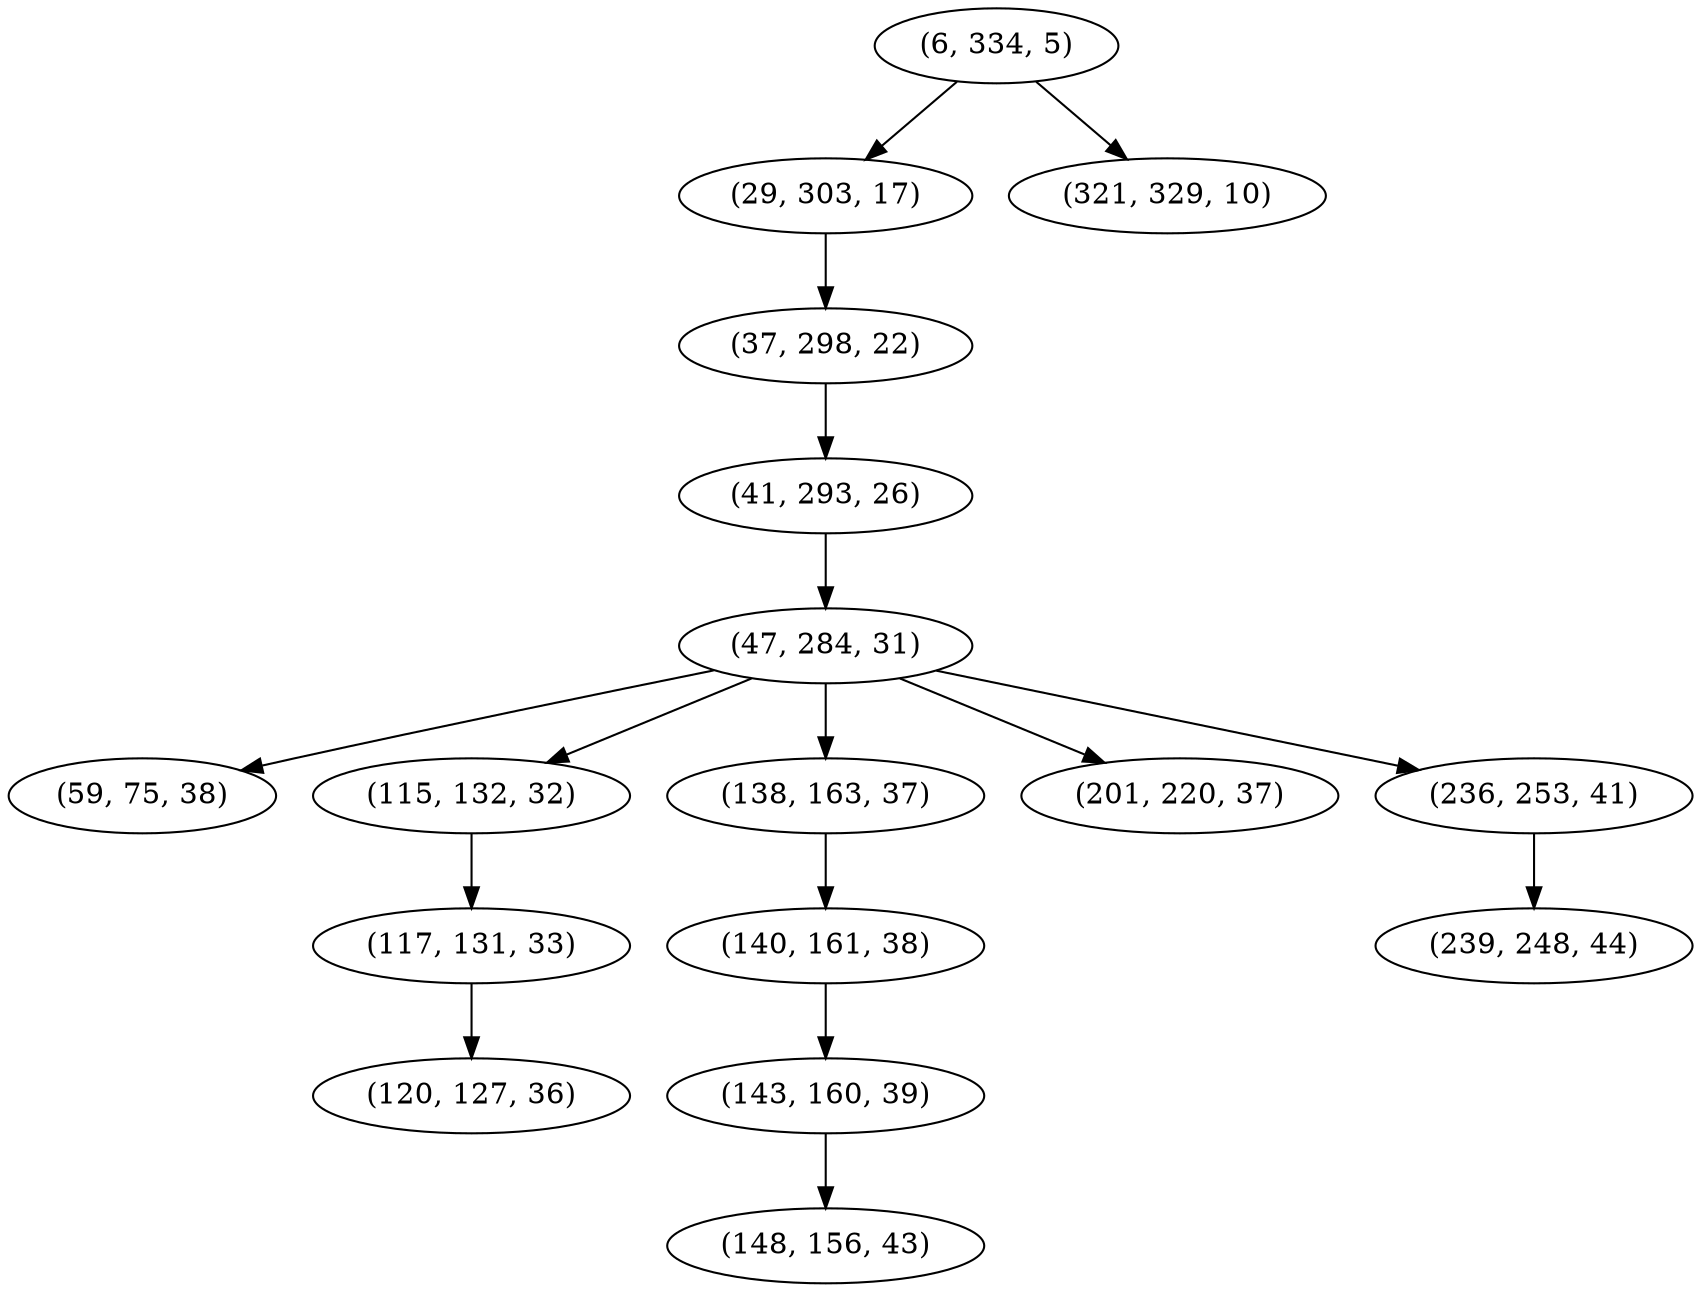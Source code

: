 digraph tree {
    "(6, 334, 5)";
    "(29, 303, 17)";
    "(37, 298, 22)";
    "(41, 293, 26)";
    "(47, 284, 31)";
    "(59, 75, 38)";
    "(115, 132, 32)";
    "(117, 131, 33)";
    "(120, 127, 36)";
    "(138, 163, 37)";
    "(140, 161, 38)";
    "(143, 160, 39)";
    "(148, 156, 43)";
    "(201, 220, 37)";
    "(236, 253, 41)";
    "(239, 248, 44)";
    "(321, 329, 10)";
    "(6, 334, 5)" -> "(29, 303, 17)";
    "(6, 334, 5)" -> "(321, 329, 10)";
    "(29, 303, 17)" -> "(37, 298, 22)";
    "(37, 298, 22)" -> "(41, 293, 26)";
    "(41, 293, 26)" -> "(47, 284, 31)";
    "(47, 284, 31)" -> "(59, 75, 38)";
    "(47, 284, 31)" -> "(115, 132, 32)";
    "(47, 284, 31)" -> "(138, 163, 37)";
    "(47, 284, 31)" -> "(201, 220, 37)";
    "(47, 284, 31)" -> "(236, 253, 41)";
    "(115, 132, 32)" -> "(117, 131, 33)";
    "(117, 131, 33)" -> "(120, 127, 36)";
    "(138, 163, 37)" -> "(140, 161, 38)";
    "(140, 161, 38)" -> "(143, 160, 39)";
    "(143, 160, 39)" -> "(148, 156, 43)";
    "(236, 253, 41)" -> "(239, 248, 44)";
}

